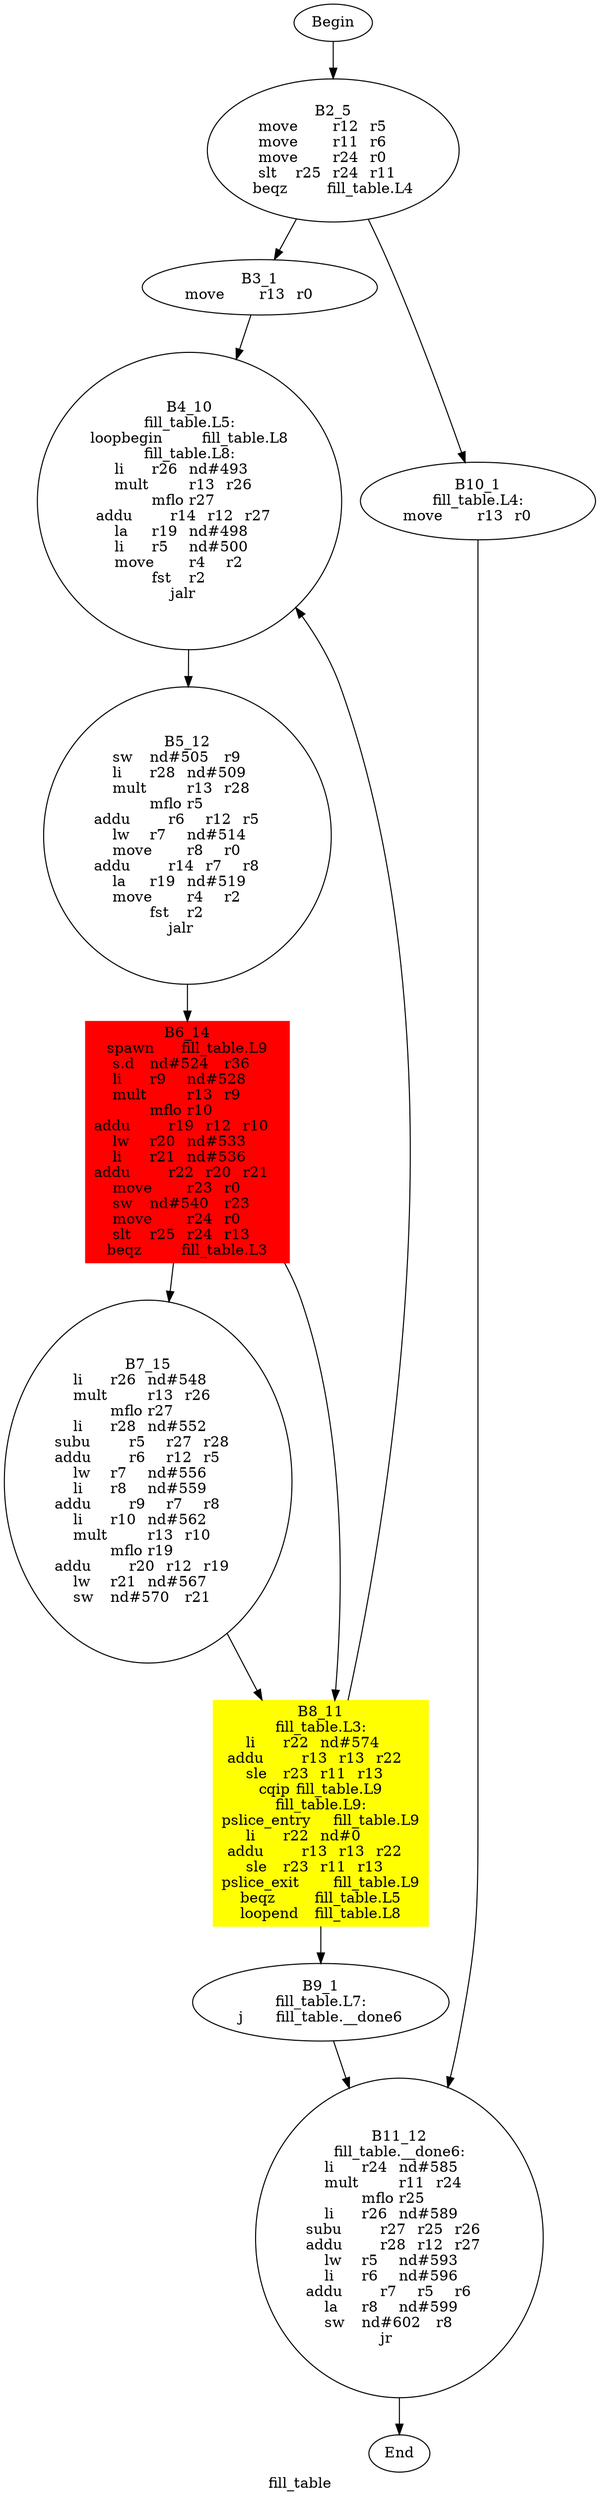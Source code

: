 digraph G{
	label = "fill_table"	style = "dashed";
	color = purple;
	Node0 [label = "Begin"];
	Node0 -> {Node2 }
	Node1 [label = "End"];
	Node1 -> {}
	Node2 [label = "B2_5\nmove	r12	r5	\nmove	r11	r6	\nmove	r24	r0	\nslt	r25	r24	r11	\nbeqz	fill_table.L4\n"];
	Node2 -> {Node3 Node10 }
	Node3 [label = "B3_1\nmove	r13	r0	\n"];
	Node3 -> {Node4 }
	Node4 [label = "B4_10\nfill_table.L5:\nloopbegin	fill_table.L8\nfill_table.L8:\nli	r26	nd#493	\nmult	r13	r26	\nmflo	r27	\naddu	r14	r12	r27	\nla	r19	nd#498	\nli	r5	nd#500	\nmove	r4	r2	\nfst	r2	\njalr	\n"];
	Node4 -> {Node5 }
	Node5 [label = "B5_12\nsw	nd#505	r9	\nli	r28	nd#509	\nmult	r13	r28	\nmflo	r5	\naddu	r6	r12	r5	\nlw	r7	nd#514	\nmove	r8	r0	\naddu	r14	r7	r8	\nla	r19	nd#519	\nmove	r4	r2	\nfst	r2	\njalr	\n"];
	Node5 -> {Node6 }
	Node6 [label = "B6_14\nspawn	fill_table.L9\ns.d	nd#524	r36	\nli	r9	nd#528	\nmult	r13	r9	\nmflo	r10	\naddu	r19	r12	r10	\nlw	r20	nd#533	\nli	r21	nd#536	\naddu	r22	r20	r21	\nmove	r23	r0	\nsw	nd#540	r23	\nmove	r24	r0	\nslt	r25	r24	r13	\nbeqz	fill_table.L3\n"];
	Node6 -> {Node7 Node8 }
	Node7 [label = "B7_15\nli	r26	nd#548	\nmult	r13	r26	\nmflo	r27	\nli	r28	nd#552	\nsubu	r5	r27	r28	\naddu	r6	r12	r5	\nlw	r7	nd#556	\nli	r8	nd#559	\naddu	r9	r7	r8	\nli	r10	nd#562	\nmult	r13	r10	\nmflo	r19	\naddu	r20	r12	r19	\nlw	r21	nd#567	\nsw	nd#570	r21	\n"];
	Node7 -> {Node8 }
	Node8 [label = "B8_11\nfill_table.L3:\nli	r22	nd#574	\naddu	r13	r13	r22	\nsle	r23	r11	r13	\ncqip	fill_table.L9\nfill_table.L9:\npslice_entry	fill_table.L9\nli	r22	nd#0	\naddu	r13	r13	r22	\nsle	r23	r11	r13	\npslice_exit	fill_table.L9\nbeqz	fill_table.L5\nloopend	fill_table.L8\n"];
	Node8 -> {Node9 Node4 }
	Node9 [label = "B9_1\nfill_table.L7:\nj	fill_table.__done6\n"];
	Node9 -> {Node11 }
	Node10 [label = "B10_1\nfill_table.L4:\nmove	r13	r0	\n"];
	Node10 -> {Node11 }
	Node11 [label = "B11_12\nfill_table.__done6:\nli	r24	nd#585	\nmult	r11	r24	\nmflo	r25	\nli	r26	nd#589	\nsubu	r27	r25	r26	\naddu	r28	r12	r27	\nlw	r5	nd#593	\nli	r6	nd#596	\naddu	r7	r5	r6	\nla	r8	nd#599	\nsw	nd#602	r8	\njr	\n"];
	Node11 -> {Node1 }
	Node6 [shape = box ,style=filled ,color=red];
	Node8 [shape = polygon ,style=filled ,color=yellow];
}
